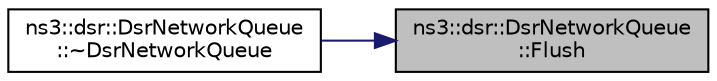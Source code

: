 digraph "ns3::dsr::DsrNetworkQueue::Flush"
{
 // LATEX_PDF_SIZE
  edge [fontname="Helvetica",fontsize="10",labelfontname="Helvetica",labelfontsize="10"];
  node [fontname="Helvetica",fontsize="10",shape=record];
  rankdir="RL";
  Node1 [label="ns3::dsr::DsrNetworkQueue\l::Flush",height=0.2,width=0.4,color="black", fillcolor="grey75", style="filled", fontcolor="black",tooltip="Clear the queue."];
  Node1 -> Node2 [dir="back",color="midnightblue",fontsize="10",style="solid",fontname="Helvetica"];
  Node2 [label="ns3::dsr::DsrNetworkQueue\l::~DsrNetworkQueue",height=0.2,width=0.4,color="black", fillcolor="white", style="filled",URL="$classns3_1_1dsr_1_1_dsr_network_queue.html#af1262dba5a398f068b8c86c494702964",tooltip=" "];
}
